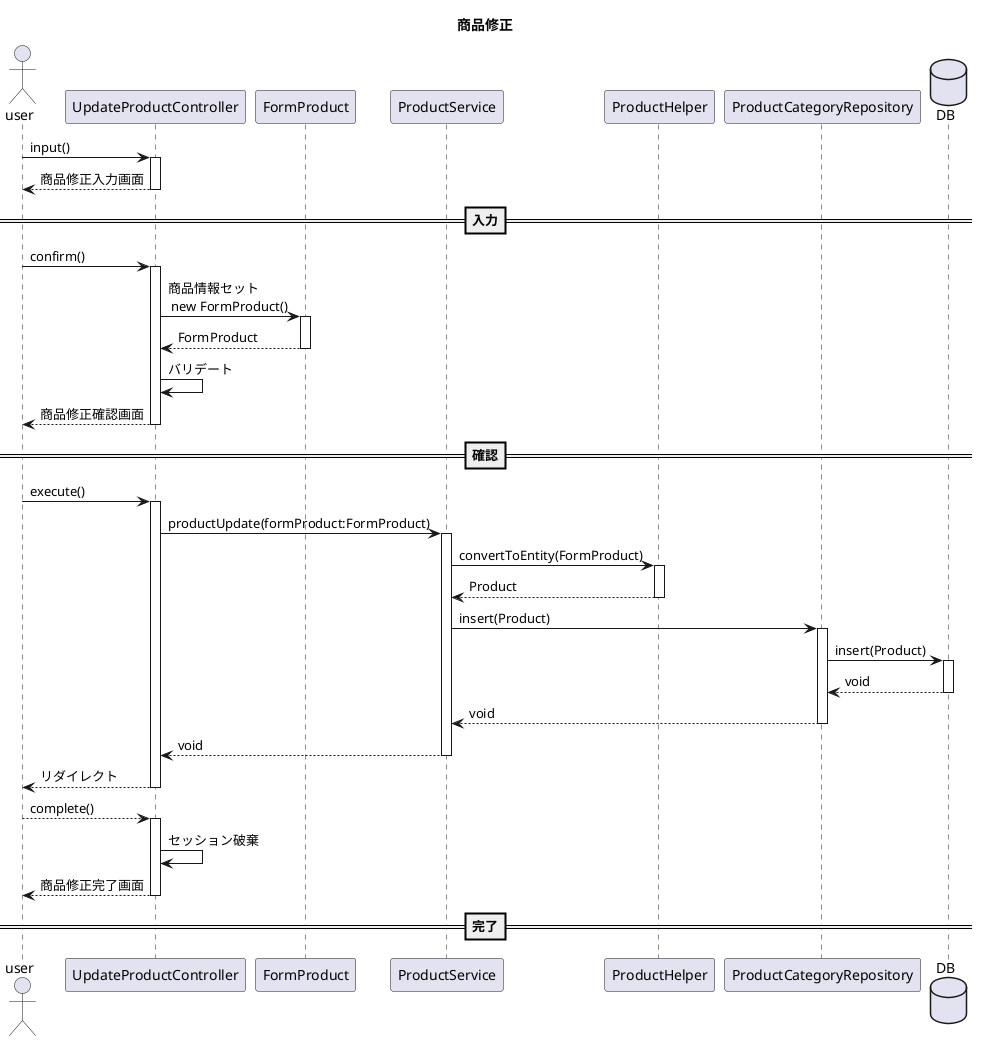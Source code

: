 @startuml
title 商品修正
actor user
participant UpdateProductController as Controller
participant FormProduct as Form
participant ProductService as Service
participant ProductHelper as Helper
participant ProductCategoryRepository as Repository
database DB


user -> Controller++:input()
user <-- Controller--:商品修正入力画面
==入力==
user -> Controller++:confirm()
Controller -> Form++:商品情報セット\n new FormProduct()
Controller <-- Form--:FormProduct
Controller -> Controller:バリデート
user <-- Controller--:商品修正確認画面
==確認==
user -> Controller++:execute()
Controller -> Service++:productUpdate(formProduct:FormProduct)
Service -> Helper++:convertToEntity(FormProduct)
Service <-- Helper--:Product
Service -> Repository++:insert(Product)
Repository -> DB++:insert(Product)
Repository <-- DB--:void
Service <-- Repository--:void
Controller <-- Service--:void
user <-- Controller--:リダイレクト
user --> Controller++:complete()
Controller -> Controller:セッション破棄
user <-- Controller--:商品修正完了画面
==完了==
@enduml